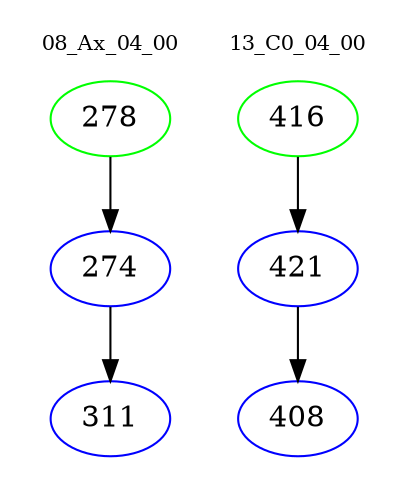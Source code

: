 digraph{
subgraph cluster_0 {
color = white
label = "08_Ax_04_00";
fontsize=10;
T0_278 [label="278", color="green"]
T0_278 -> T0_274 [color="black"]
T0_274 [label="274", color="blue"]
T0_274 -> T0_311 [color="black"]
T0_311 [label="311", color="blue"]
}
subgraph cluster_1 {
color = white
label = "13_C0_04_00";
fontsize=10;
T1_416 [label="416", color="green"]
T1_416 -> T1_421 [color="black"]
T1_421 [label="421", color="blue"]
T1_421 -> T1_408 [color="black"]
T1_408 [label="408", color="blue"]
}
}

